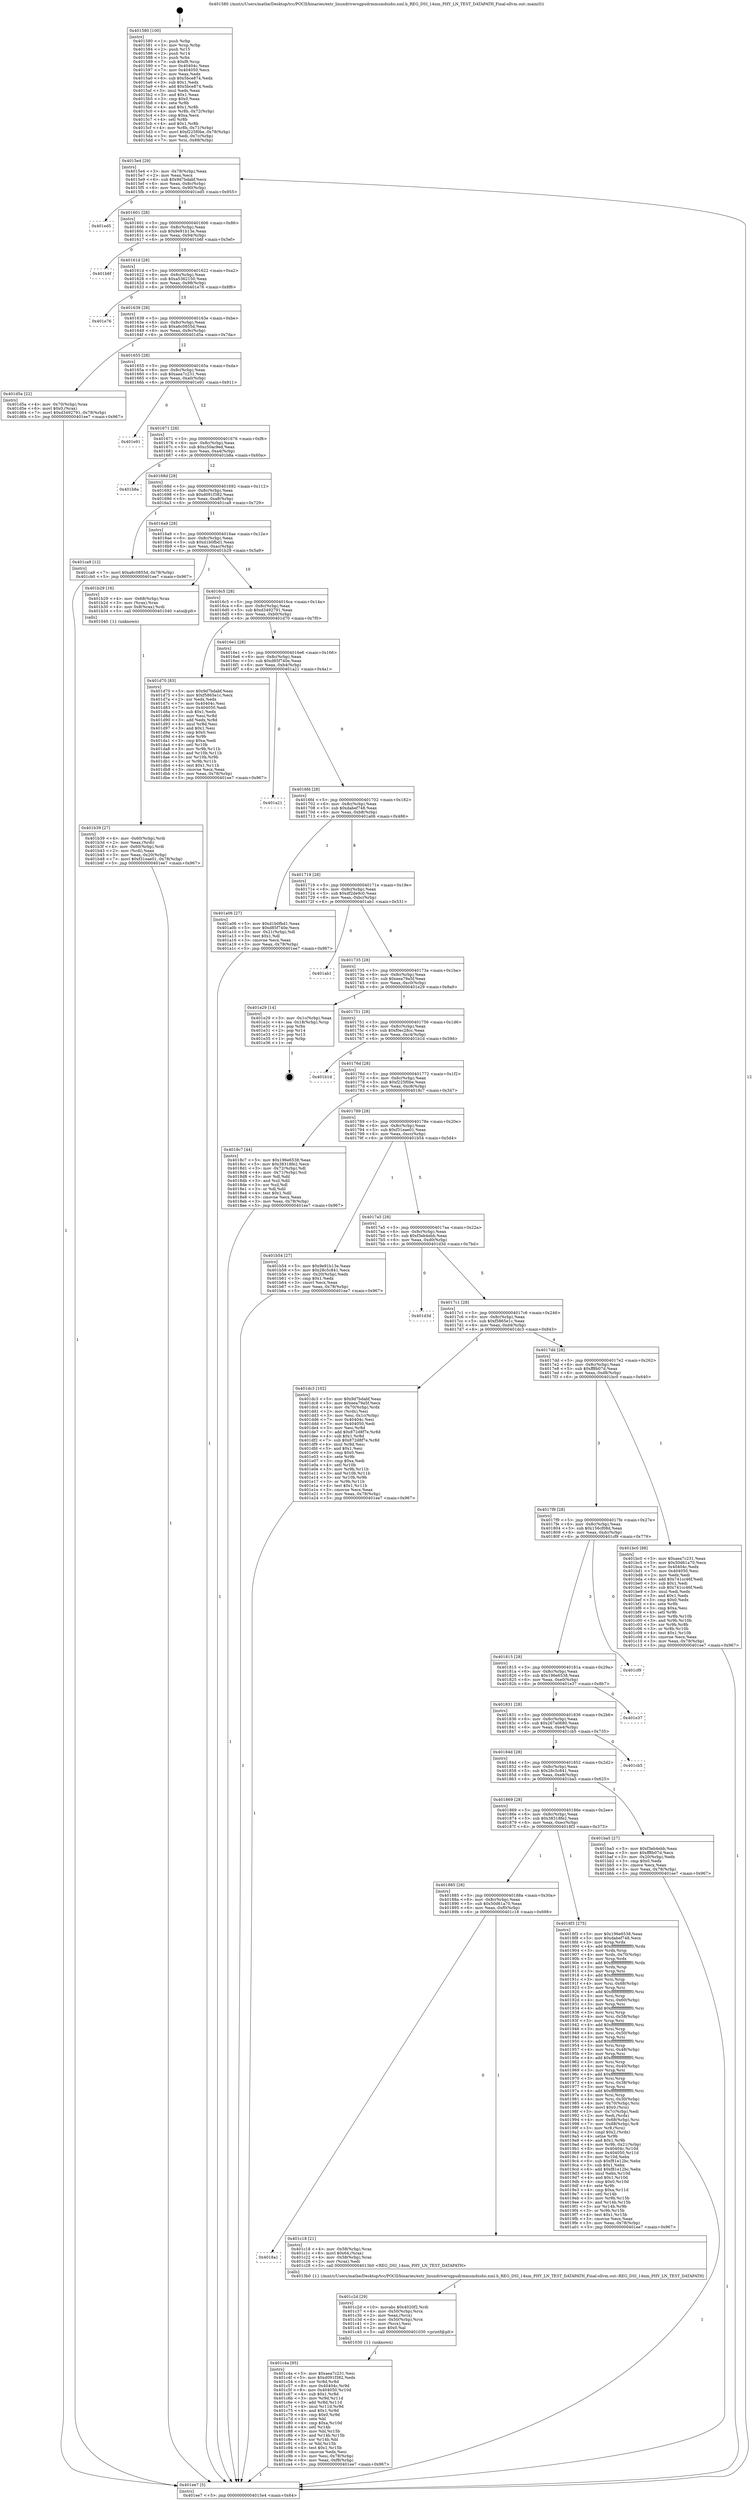 digraph "0x401580" {
  label = "0x401580 (/mnt/c/Users/mathe/Desktop/tcc/POCII/binaries/extr_linuxdriversgpudrmmsmdsidsi.xml.h_REG_DSI_14nm_PHY_LN_TEST_DATAPATH_Final-ollvm.out::main(0))"
  labelloc = "t"
  node[shape=record]

  Entry [label="",width=0.3,height=0.3,shape=circle,fillcolor=black,style=filled]
  "0x4015e4" [label="{
     0x4015e4 [29]\l
     | [instrs]\l
     &nbsp;&nbsp;0x4015e4 \<+3\>: mov -0x78(%rbp),%eax\l
     &nbsp;&nbsp;0x4015e7 \<+2\>: mov %eax,%ecx\l
     &nbsp;&nbsp;0x4015e9 \<+6\>: sub $0x9d7bdabf,%ecx\l
     &nbsp;&nbsp;0x4015ef \<+6\>: mov %eax,-0x8c(%rbp)\l
     &nbsp;&nbsp;0x4015f5 \<+6\>: mov %ecx,-0x90(%rbp)\l
     &nbsp;&nbsp;0x4015fb \<+6\>: je 0000000000401ed5 \<main+0x955\>\l
  }"]
  "0x401ed5" [label="{
     0x401ed5\l
  }", style=dashed]
  "0x401601" [label="{
     0x401601 [28]\l
     | [instrs]\l
     &nbsp;&nbsp;0x401601 \<+5\>: jmp 0000000000401606 \<main+0x86\>\l
     &nbsp;&nbsp;0x401606 \<+6\>: mov -0x8c(%rbp),%eax\l
     &nbsp;&nbsp;0x40160c \<+5\>: sub $0x9e91b13e,%eax\l
     &nbsp;&nbsp;0x401611 \<+6\>: mov %eax,-0x94(%rbp)\l
     &nbsp;&nbsp;0x401617 \<+6\>: je 0000000000401b6f \<main+0x5ef\>\l
  }"]
  Exit [label="",width=0.3,height=0.3,shape=circle,fillcolor=black,style=filled,peripheries=2]
  "0x401b6f" [label="{
     0x401b6f\l
  }", style=dashed]
  "0x40161d" [label="{
     0x40161d [28]\l
     | [instrs]\l
     &nbsp;&nbsp;0x40161d \<+5\>: jmp 0000000000401622 \<main+0xa2\>\l
     &nbsp;&nbsp;0x401622 \<+6\>: mov -0x8c(%rbp),%eax\l
     &nbsp;&nbsp;0x401628 \<+5\>: sub $0xa5362150,%eax\l
     &nbsp;&nbsp;0x40162d \<+6\>: mov %eax,-0x98(%rbp)\l
     &nbsp;&nbsp;0x401633 \<+6\>: je 0000000000401e76 \<main+0x8f6\>\l
  }"]
  "0x401c4a" [label="{
     0x401c4a [95]\l
     | [instrs]\l
     &nbsp;&nbsp;0x401c4a \<+5\>: mov $0xaea7c231,%esi\l
     &nbsp;&nbsp;0x401c4f \<+5\>: mov $0xd091f382,%edx\l
     &nbsp;&nbsp;0x401c54 \<+3\>: xor %r8d,%r8d\l
     &nbsp;&nbsp;0x401c57 \<+8\>: mov 0x40404c,%r9d\l
     &nbsp;&nbsp;0x401c5f \<+8\>: mov 0x404050,%r10d\l
     &nbsp;&nbsp;0x401c67 \<+4\>: sub $0x1,%r8d\l
     &nbsp;&nbsp;0x401c6b \<+3\>: mov %r9d,%r11d\l
     &nbsp;&nbsp;0x401c6e \<+3\>: add %r8d,%r11d\l
     &nbsp;&nbsp;0x401c71 \<+4\>: imul %r11d,%r9d\l
     &nbsp;&nbsp;0x401c75 \<+4\>: and $0x1,%r9d\l
     &nbsp;&nbsp;0x401c79 \<+4\>: cmp $0x0,%r9d\l
     &nbsp;&nbsp;0x401c7d \<+3\>: sete %bl\l
     &nbsp;&nbsp;0x401c80 \<+4\>: cmp $0xa,%r10d\l
     &nbsp;&nbsp;0x401c84 \<+4\>: setl %r14b\l
     &nbsp;&nbsp;0x401c88 \<+3\>: mov %bl,%r15b\l
     &nbsp;&nbsp;0x401c8b \<+3\>: and %r14b,%r15b\l
     &nbsp;&nbsp;0x401c8e \<+3\>: xor %r14b,%bl\l
     &nbsp;&nbsp;0x401c91 \<+3\>: or %bl,%r15b\l
     &nbsp;&nbsp;0x401c94 \<+4\>: test $0x1,%r15b\l
     &nbsp;&nbsp;0x401c98 \<+3\>: cmovne %edx,%esi\l
     &nbsp;&nbsp;0x401c9b \<+3\>: mov %esi,-0x78(%rbp)\l
     &nbsp;&nbsp;0x401c9e \<+6\>: mov %eax,-0xf8(%rbp)\l
     &nbsp;&nbsp;0x401ca4 \<+5\>: jmp 0000000000401ee7 \<main+0x967\>\l
  }"]
  "0x401e76" [label="{
     0x401e76\l
  }", style=dashed]
  "0x401639" [label="{
     0x401639 [28]\l
     | [instrs]\l
     &nbsp;&nbsp;0x401639 \<+5\>: jmp 000000000040163e \<main+0xbe\>\l
     &nbsp;&nbsp;0x40163e \<+6\>: mov -0x8c(%rbp),%eax\l
     &nbsp;&nbsp;0x401644 \<+5\>: sub $0xa6c0855d,%eax\l
     &nbsp;&nbsp;0x401649 \<+6\>: mov %eax,-0x9c(%rbp)\l
     &nbsp;&nbsp;0x40164f \<+6\>: je 0000000000401d5a \<main+0x7da\>\l
  }"]
  "0x401c2d" [label="{
     0x401c2d [29]\l
     | [instrs]\l
     &nbsp;&nbsp;0x401c2d \<+10\>: movabs $0x4020f2,%rdi\l
     &nbsp;&nbsp;0x401c37 \<+4\>: mov -0x50(%rbp),%rcx\l
     &nbsp;&nbsp;0x401c3b \<+2\>: mov %eax,(%rcx)\l
     &nbsp;&nbsp;0x401c3d \<+4\>: mov -0x50(%rbp),%rcx\l
     &nbsp;&nbsp;0x401c41 \<+2\>: mov (%rcx),%esi\l
     &nbsp;&nbsp;0x401c43 \<+2\>: mov $0x0,%al\l
     &nbsp;&nbsp;0x401c45 \<+5\>: call 0000000000401030 \<printf@plt\>\l
     | [calls]\l
     &nbsp;&nbsp;0x401030 \{1\} (unknown)\l
  }"]
  "0x401d5a" [label="{
     0x401d5a [22]\l
     | [instrs]\l
     &nbsp;&nbsp;0x401d5a \<+4\>: mov -0x70(%rbp),%rax\l
     &nbsp;&nbsp;0x401d5e \<+6\>: movl $0x0,(%rax)\l
     &nbsp;&nbsp;0x401d64 \<+7\>: movl $0xd3492791,-0x78(%rbp)\l
     &nbsp;&nbsp;0x401d6b \<+5\>: jmp 0000000000401ee7 \<main+0x967\>\l
  }"]
  "0x401655" [label="{
     0x401655 [28]\l
     | [instrs]\l
     &nbsp;&nbsp;0x401655 \<+5\>: jmp 000000000040165a \<main+0xda\>\l
     &nbsp;&nbsp;0x40165a \<+6\>: mov -0x8c(%rbp),%eax\l
     &nbsp;&nbsp;0x401660 \<+5\>: sub $0xaea7c231,%eax\l
     &nbsp;&nbsp;0x401665 \<+6\>: mov %eax,-0xa0(%rbp)\l
     &nbsp;&nbsp;0x40166b \<+6\>: je 0000000000401e91 \<main+0x911\>\l
  }"]
  "0x4018a1" [label="{
     0x4018a1\l
  }", style=dashed]
  "0x401e91" [label="{
     0x401e91\l
  }", style=dashed]
  "0x401671" [label="{
     0x401671 [28]\l
     | [instrs]\l
     &nbsp;&nbsp;0x401671 \<+5\>: jmp 0000000000401676 \<main+0xf6\>\l
     &nbsp;&nbsp;0x401676 \<+6\>: mov -0x8c(%rbp),%eax\l
     &nbsp;&nbsp;0x40167c \<+5\>: sub $0xc50ac9ed,%eax\l
     &nbsp;&nbsp;0x401681 \<+6\>: mov %eax,-0xa4(%rbp)\l
     &nbsp;&nbsp;0x401687 \<+6\>: je 0000000000401b8a \<main+0x60a\>\l
  }"]
  "0x401c18" [label="{
     0x401c18 [21]\l
     | [instrs]\l
     &nbsp;&nbsp;0x401c18 \<+4\>: mov -0x58(%rbp),%rax\l
     &nbsp;&nbsp;0x401c1c \<+6\>: movl $0x64,(%rax)\l
     &nbsp;&nbsp;0x401c22 \<+4\>: mov -0x58(%rbp),%rax\l
     &nbsp;&nbsp;0x401c26 \<+2\>: mov (%rax),%edi\l
     &nbsp;&nbsp;0x401c28 \<+5\>: call 00000000004013b0 \<REG_DSI_14nm_PHY_LN_TEST_DATAPATH\>\l
     | [calls]\l
     &nbsp;&nbsp;0x4013b0 \{1\} (/mnt/c/Users/mathe/Desktop/tcc/POCII/binaries/extr_linuxdriversgpudrmmsmdsidsi.xml.h_REG_DSI_14nm_PHY_LN_TEST_DATAPATH_Final-ollvm.out::REG_DSI_14nm_PHY_LN_TEST_DATAPATH)\l
  }"]
  "0x401b8a" [label="{
     0x401b8a\l
  }", style=dashed]
  "0x40168d" [label="{
     0x40168d [28]\l
     | [instrs]\l
     &nbsp;&nbsp;0x40168d \<+5\>: jmp 0000000000401692 \<main+0x112\>\l
     &nbsp;&nbsp;0x401692 \<+6\>: mov -0x8c(%rbp),%eax\l
     &nbsp;&nbsp;0x401698 \<+5\>: sub $0xd091f382,%eax\l
     &nbsp;&nbsp;0x40169d \<+6\>: mov %eax,-0xa8(%rbp)\l
     &nbsp;&nbsp;0x4016a3 \<+6\>: je 0000000000401ca9 \<main+0x729\>\l
  }"]
  "0x401b39" [label="{
     0x401b39 [27]\l
     | [instrs]\l
     &nbsp;&nbsp;0x401b39 \<+4\>: mov -0x60(%rbp),%rdi\l
     &nbsp;&nbsp;0x401b3d \<+2\>: mov %eax,(%rdi)\l
     &nbsp;&nbsp;0x401b3f \<+4\>: mov -0x60(%rbp),%rdi\l
     &nbsp;&nbsp;0x401b43 \<+2\>: mov (%rdi),%eax\l
     &nbsp;&nbsp;0x401b45 \<+3\>: mov %eax,-0x20(%rbp)\l
     &nbsp;&nbsp;0x401b48 \<+7\>: movl $0xf31eae01,-0x78(%rbp)\l
     &nbsp;&nbsp;0x401b4f \<+5\>: jmp 0000000000401ee7 \<main+0x967\>\l
  }"]
  "0x401ca9" [label="{
     0x401ca9 [12]\l
     | [instrs]\l
     &nbsp;&nbsp;0x401ca9 \<+7\>: movl $0xa6c0855d,-0x78(%rbp)\l
     &nbsp;&nbsp;0x401cb0 \<+5\>: jmp 0000000000401ee7 \<main+0x967\>\l
  }"]
  "0x4016a9" [label="{
     0x4016a9 [28]\l
     | [instrs]\l
     &nbsp;&nbsp;0x4016a9 \<+5\>: jmp 00000000004016ae \<main+0x12e\>\l
     &nbsp;&nbsp;0x4016ae \<+6\>: mov -0x8c(%rbp),%eax\l
     &nbsp;&nbsp;0x4016b4 \<+5\>: sub $0xd1b0fbd1,%eax\l
     &nbsp;&nbsp;0x4016b9 \<+6\>: mov %eax,-0xac(%rbp)\l
     &nbsp;&nbsp;0x4016bf \<+6\>: je 0000000000401b29 \<main+0x5a9\>\l
  }"]
  "0x401885" [label="{
     0x401885 [28]\l
     | [instrs]\l
     &nbsp;&nbsp;0x401885 \<+5\>: jmp 000000000040188a \<main+0x30a\>\l
     &nbsp;&nbsp;0x40188a \<+6\>: mov -0x8c(%rbp),%eax\l
     &nbsp;&nbsp;0x401890 \<+5\>: sub $0x50d61a70,%eax\l
     &nbsp;&nbsp;0x401895 \<+6\>: mov %eax,-0xf0(%rbp)\l
     &nbsp;&nbsp;0x40189b \<+6\>: je 0000000000401c18 \<main+0x698\>\l
  }"]
  "0x401b29" [label="{
     0x401b29 [16]\l
     | [instrs]\l
     &nbsp;&nbsp;0x401b29 \<+4\>: mov -0x68(%rbp),%rax\l
     &nbsp;&nbsp;0x401b2d \<+3\>: mov (%rax),%rax\l
     &nbsp;&nbsp;0x401b30 \<+4\>: mov 0x8(%rax),%rdi\l
     &nbsp;&nbsp;0x401b34 \<+5\>: call 0000000000401040 \<atoi@plt\>\l
     | [calls]\l
     &nbsp;&nbsp;0x401040 \{1\} (unknown)\l
  }"]
  "0x4016c5" [label="{
     0x4016c5 [28]\l
     | [instrs]\l
     &nbsp;&nbsp;0x4016c5 \<+5\>: jmp 00000000004016ca \<main+0x14a\>\l
     &nbsp;&nbsp;0x4016ca \<+6\>: mov -0x8c(%rbp),%eax\l
     &nbsp;&nbsp;0x4016d0 \<+5\>: sub $0xd3492791,%eax\l
     &nbsp;&nbsp;0x4016d5 \<+6\>: mov %eax,-0xb0(%rbp)\l
     &nbsp;&nbsp;0x4016db \<+6\>: je 0000000000401d70 \<main+0x7f0\>\l
  }"]
  "0x4018f3" [label="{
     0x4018f3 [275]\l
     | [instrs]\l
     &nbsp;&nbsp;0x4018f3 \<+5\>: mov $0x196e6538,%eax\l
     &nbsp;&nbsp;0x4018f8 \<+5\>: mov $0xdabef748,%ecx\l
     &nbsp;&nbsp;0x4018fd \<+3\>: mov %rsp,%rdx\l
     &nbsp;&nbsp;0x401900 \<+4\>: add $0xfffffffffffffff0,%rdx\l
     &nbsp;&nbsp;0x401904 \<+3\>: mov %rdx,%rsp\l
     &nbsp;&nbsp;0x401907 \<+4\>: mov %rdx,-0x70(%rbp)\l
     &nbsp;&nbsp;0x40190b \<+3\>: mov %rsp,%rdx\l
     &nbsp;&nbsp;0x40190e \<+4\>: add $0xfffffffffffffff0,%rdx\l
     &nbsp;&nbsp;0x401912 \<+3\>: mov %rdx,%rsp\l
     &nbsp;&nbsp;0x401915 \<+3\>: mov %rsp,%rsi\l
     &nbsp;&nbsp;0x401918 \<+4\>: add $0xfffffffffffffff0,%rsi\l
     &nbsp;&nbsp;0x40191c \<+3\>: mov %rsi,%rsp\l
     &nbsp;&nbsp;0x40191f \<+4\>: mov %rsi,-0x68(%rbp)\l
     &nbsp;&nbsp;0x401923 \<+3\>: mov %rsp,%rsi\l
     &nbsp;&nbsp;0x401926 \<+4\>: add $0xfffffffffffffff0,%rsi\l
     &nbsp;&nbsp;0x40192a \<+3\>: mov %rsi,%rsp\l
     &nbsp;&nbsp;0x40192d \<+4\>: mov %rsi,-0x60(%rbp)\l
     &nbsp;&nbsp;0x401931 \<+3\>: mov %rsp,%rsi\l
     &nbsp;&nbsp;0x401934 \<+4\>: add $0xfffffffffffffff0,%rsi\l
     &nbsp;&nbsp;0x401938 \<+3\>: mov %rsi,%rsp\l
     &nbsp;&nbsp;0x40193b \<+4\>: mov %rsi,-0x58(%rbp)\l
     &nbsp;&nbsp;0x40193f \<+3\>: mov %rsp,%rsi\l
     &nbsp;&nbsp;0x401942 \<+4\>: add $0xfffffffffffffff0,%rsi\l
     &nbsp;&nbsp;0x401946 \<+3\>: mov %rsi,%rsp\l
     &nbsp;&nbsp;0x401949 \<+4\>: mov %rsi,-0x50(%rbp)\l
     &nbsp;&nbsp;0x40194d \<+3\>: mov %rsp,%rsi\l
     &nbsp;&nbsp;0x401950 \<+4\>: add $0xfffffffffffffff0,%rsi\l
     &nbsp;&nbsp;0x401954 \<+3\>: mov %rsi,%rsp\l
     &nbsp;&nbsp;0x401957 \<+4\>: mov %rsi,-0x48(%rbp)\l
     &nbsp;&nbsp;0x40195b \<+3\>: mov %rsp,%rsi\l
     &nbsp;&nbsp;0x40195e \<+4\>: add $0xfffffffffffffff0,%rsi\l
     &nbsp;&nbsp;0x401962 \<+3\>: mov %rsi,%rsp\l
     &nbsp;&nbsp;0x401965 \<+4\>: mov %rsi,-0x40(%rbp)\l
     &nbsp;&nbsp;0x401969 \<+3\>: mov %rsp,%rsi\l
     &nbsp;&nbsp;0x40196c \<+4\>: add $0xfffffffffffffff0,%rsi\l
     &nbsp;&nbsp;0x401970 \<+3\>: mov %rsi,%rsp\l
     &nbsp;&nbsp;0x401973 \<+4\>: mov %rsi,-0x38(%rbp)\l
     &nbsp;&nbsp;0x401977 \<+3\>: mov %rsp,%rsi\l
     &nbsp;&nbsp;0x40197a \<+4\>: add $0xfffffffffffffff0,%rsi\l
     &nbsp;&nbsp;0x40197e \<+3\>: mov %rsi,%rsp\l
     &nbsp;&nbsp;0x401981 \<+4\>: mov %rsi,-0x30(%rbp)\l
     &nbsp;&nbsp;0x401985 \<+4\>: mov -0x70(%rbp),%rsi\l
     &nbsp;&nbsp;0x401989 \<+6\>: movl $0x0,(%rsi)\l
     &nbsp;&nbsp;0x40198f \<+3\>: mov -0x7c(%rbp),%edi\l
     &nbsp;&nbsp;0x401992 \<+2\>: mov %edi,(%rdx)\l
     &nbsp;&nbsp;0x401994 \<+4\>: mov -0x68(%rbp),%rsi\l
     &nbsp;&nbsp;0x401998 \<+7\>: mov -0x88(%rbp),%r8\l
     &nbsp;&nbsp;0x40199f \<+3\>: mov %r8,(%rsi)\l
     &nbsp;&nbsp;0x4019a2 \<+3\>: cmpl $0x2,(%rdx)\l
     &nbsp;&nbsp;0x4019a5 \<+4\>: setne %r9b\l
     &nbsp;&nbsp;0x4019a9 \<+4\>: and $0x1,%r9b\l
     &nbsp;&nbsp;0x4019ad \<+4\>: mov %r9b,-0x21(%rbp)\l
     &nbsp;&nbsp;0x4019b1 \<+8\>: mov 0x40404c,%r10d\l
     &nbsp;&nbsp;0x4019b9 \<+8\>: mov 0x404050,%r11d\l
     &nbsp;&nbsp;0x4019c1 \<+3\>: mov %r10d,%ebx\l
     &nbsp;&nbsp;0x4019c4 \<+6\>: sub $0xf81e12bc,%ebx\l
     &nbsp;&nbsp;0x4019ca \<+3\>: sub $0x1,%ebx\l
     &nbsp;&nbsp;0x4019cd \<+6\>: add $0xf81e12bc,%ebx\l
     &nbsp;&nbsp;0x4019d3 \<+4\>: imul %ebx,%r10d\l
     &nbsp;&nbsp;0x4019d7 \<+4\>: and $0x1,%r10d\l
     &nbsp;&nbsp;0x4019db \<+4\>: cmp $0x0,%r10d\l
     &nbsp;&nbsp;0x4019df \<+4\>: sete %r9b\l
     &nbsp;&nbsp;0x4019e3 \<+4\>: cmp $0xa,%r11d\l
     &nbsp;&nbsp;0x4019e7 \<+4\>: setl %r14b\l
     &nbsp;&nbsp;0x4019eb \<+3\>: mov %r9b,%r15b\l
     &nbsp;&nbsp;0x4019ee \<+3\>: and %r14b,%r15b\l
     &nbsp;&nbsp;0x4019f1 \<+3\>: xor %r14b,%r9b\l
     &nbsp;&nbsp;0x4019f4 \<+3\>: or %r9b,%r15b\l
     &nbsp;&nbsp;0x4019f7 \<+4\>: test $0x1,%r15b\l
     &nbsp;&nbsp;0x4019fb \<+3\>: cmovne %ecx,%eax\l
     &nbsp;&nbsp;0x4019fe \<+3\>: mov %eax,-0x78(%rbp)\l
     &nbsp;&nbsp;0x401a01 \<+5\>: jmp 0000000000401ee7 \<main+0x967\>\l
  }"]
  "0x401d70" [label="{
     0x401d70 [83]\l
     | [instrs]\l
     &nbsp;&nbsp;0x401d70 \<+5\>: mov $0x9d7bdabf,%eax\l
     &nbsp;&nbsp;0x401d75 \<+5\>: mov $0xf5865e1c,%ecx\l
     &nbsp;&nbsp;0x401d7a \<+2\>: xor %edx,%edx\l
     &nbsp;&nbsp;0x401d7c \<+7\>: mov 0x40404c,%esi\l
     &nbsp;&nbsp;0x401d83 \<+7\>: mov 0x404050,%edi\l
     &nbsp;&nbsp;0x401d8a \<+3\>: sub $0x1,%edx\l
     &nbsp;&nbsp;0x401d8d \<+3\>: mov %esi,%r8d\l
     &nbsp;&nbsp;0x401d90 \<+3\>: add %edx,%r8d\l
     &nbsp;&nbsp;0x401d93 \<+4\>: imul %r8d,%esi\l
     &nbsp;&nbsp;0x401d97 \<+3\>: and $0x1,%esi\l
     &nbsp;&nbsp;0x401d9a \<+3\>: cmp $0x0,%esi\l
     &nbsp;&nbsp;0x401d9d \<+4\>: sete %r9b\l
     &nbsp;&nbsp;0x401da1 \<+3\>: cmp $0xa,%edi\l
     &nbsp;&nbsp;0x401da4 \<+4\>: setl %r10b\l
     &nbsp;&nbsp;0x401da8 \<+3\>: mov %r9b,%r11b\l
     &nbsp;&nbsp;0x401dab \<+3\>: and %r10b,%r11b\l
     &nbsp;&nbsp;0x401dae \<+3\>: xor %r10b,%r9b\l
     &nbsp;&nbsp;0x401db1 \<+3\>: or %r9b,%r11b\l
     &nbsp;&nbsp;0x401db4 \<+4\>: test $0x1,%r11b\l
     &nbsp;&nbsp;0x401db8 \<+3\>: cmovne %ecx,%eax\l
     &nbsp;&nbsp;0x401dbb \<+3\>: mov %eax,-0x78(%rbp)\l
     &nbsp;&nbsp;0x401dbe \<+5\>: jmp 0000000000401ee7 \<main+0x967\>\l
  }"]
  "0x4016e1" [label="{
     0x4016e1 [28]\l
     | [instrs]\l
     &nbsp;&nbsp;0x4016e1 \<+5\>: jmp 00000000004016e6 \<main+0x166\>\l
     &nbsp;&nbsp;0x4016e6 \<+6\>: mov -0x8c(%rbp),%eax\l
     &nbsp;&nbsp;0x4016ec \<+5\>: sub $0xd85f740e,%eax\l
     &nbsp;&nbsp;0x4016f1 \<+6\>: mov %eax,-0xb4(%rbp)\l
     &nbsp;&nbsp;0x4016f7 \<+6\>: je 0000000000401a21 \<main+0x4a1\>\l
  }"]
  "0x401869" [label="{
     0x401869 [28]\l
     | [instrs]\l
     &nbsp;&nbsp;0x401869 \<+5\>: jmp 000000000040186e \<main+0x2ee\>\l
     &nbsp;&nbsp;0x40186e \<+6\>: mov -0x8c(%rbp),%eax\l
     &nbsp;&nbsp;0x401874 \<+5\>: sub $0x38318fe2,%eax\l
     &nbsp;&nbsp;0x401879 \<+6\>: mov %eax,-0xec(%rbp)\l
     &nbsp;&nbsp;0x40187f \<+6\>: je 00000000004018f3 \<main+0x373\>\l
  }"]
  "0x401a21" [label="{
     0x401a21\l
  }", style=dashed]
  "0x4016fd" [label="{
     0x4016fd [28]\l
     | [instrs]\l
     &nbsp;&nbsp;0x4016fd \<+5\>: jmp 0000000000401702 \<main+0x182\>\l
     &nbsp;&nbsp;0x401702 \<+6\>: mov -0x8c(%rbp),%eax\l
     &nbsp;&nbsp;0x401708 \<+5\>: sub $0xdabef748,%eax\l
     &nbsp;&nbsp;0x40170d \<+6\>: mov %eax,-0xb8(%rbp)\l
     &nbsp;&nbsp;0x401713 \<+6\>: je 0000000000401a06 \<main+0x486\>\l
  }"]
  "0x401ba5" [label="{
     0x401ba5 [27]\l
     | [instrs]\l
     &nbsp;&nbsp;0x401ba5 \<+5\>: mov $0xf3eb4ebb,%eax\l
     &nbsp;&nbsp;0x401baa \<+5\>: mov $0xff8b07d,%ecx\l
     &nbsp;&nbsp;0x401baf \<+3\>: mov -0x20(%rbp),%edx\l
     &nbsp;&nbsp;0x401bb2 \<+3\>: cmp $0x0,%edx\l
     &nbsp;&nbsp;0x401bb5 \<+3\>: cmove %ecx,%eax\l
     &nbsp;&nbsp;0x401bb8 \<+3\>: mov %eax,-0x78(%rbp)\l
     &nbsp;&nbsp;0x401bbb \<+5\>: jmp 0000000000401ee7 \<main+0x967\>\l
  }"]
  "0x401a06" [label="{
     0x401a06 [27]\l
     | [instrs]\l
     &nbsp;&nbsp;0x401a06 \<+5\>: mov $0xd1b0fbd1,%eax\l
     &nbsp;&nbsp;0x401a0b \<+5\>: mov $0xd85f740e,%ecx\l
     &nbsp;&nbsp;0x401a10 \<+3\>: mov -0x21(%rbp),%dl\l
     &nbsp;&nbsp;0x401a13 \<+3\>: test $0x1,%dl\l
     &nbsp;&nbsp;0x401a16 \<+3\>: cmovne %ecx,%eax\l
     &nbsp;&nbsp;0x401a19 \<+3\>: mov %eax,-0x78(%rbp)\l
     &nbsp;&nbsp;0x401a1c \<+5\>: jmp 0000000000401ee7 \<main+0x967\>\l
  }"]
  "0x401719" [label="{
     0x401719 [28]\l
     | [instrs]\l
     &nbsp;&nbsp;0x401719 \<+5\>: jmp 000000000040171e \<main+0x19e\>\l
     &nbsp;&nbsp;0x40171e \<+6\>: mov -0x8c(%rbp),%eax\l
     &nbsp;&nbsp;0x401724 \<+5\>: sub $0xdf2de9c0,%eax\l
     &nbsp;&nbsp;0x401729 \<+6\>: mov %eax,-0xbc(%rbp)\l
     &nbsp;&nbsp;0x40172f \<+6\>: je 0000000000401ab1 \<main+0x531\>\l
  }"]
  "0x40184d" [label="{
     0x40184d [28]\l
     | [instrs]\l
     &nbsp;&nbsp;0x40184d \<+5\>: jmp 0000000000401852 \<main+0x2d2\>\l
     &nbsp;&nbsp;0x401852 \<+6\>: mov -0x8c(%rbp),%eax\l
     &nbsp;&nbsp;0x401858 \<+5\>: sub $0x28c5c841,%eax\l
     &nbsp;&nbsp;0x40185d \<+6\>: mov %eax,-0xe8(%rbp)\l
     &nbsp;&nbsp;0x401863 \<+6\>: je 0000000000401ba5 \<main+0x625\>\l
  }"]
  "0x401ab1" [label="{
     0x401ab1\l
  }", style=dashed]
  "0x401735" [label="{
     0x401735 [28]\l
     | [instrs]\l
     &nbsp;&nbsp;0x401735 \<+5\>: jmp 000000000040173a \<main+0x1ba\>\l
     &nbsp;&nbsp;0x40173a \<+6\>: mov -0x8c(%rbp),%eax\l
     &nbsp;&nbsp;0x401740 \<+5\>: sub $0xeea79a5f,%eax\l
     &nbsp;&nbsp;0x401745 \<+6\>: mov %eax,-0xc0(%rbp)\l
     &nbsp;&nbsp;0x40174b \<+6\>: je 0000000000401e29 \<main+0x8a9\>\l
  }"]
  "0x401cb5" [label="{
     0x401cb5\l
  }", style=dashed]
  "0x401e29" [label="{
     0x401e29 [14]\l
     | [instrs]\l
     &nbsp;&nbsp;0x401e29 \<+3\>: mov -0x1c(%rbp),%eax\l
     &nbsp;&nbsp;0x401e2c \<+4\>: lea -0x18(%rbp),%rsp\l
     &nbsp;&nbsp;0x401e30 \<+1\>: pop %rbx\l
     &nbsp;&nbsp;0x401e31 \<+2\>: pop %r14\l
     &nbsp;&nbsp;0x401e33 \<+2\>: pop %r15\l
     &nbsp;&nbsp;0x401e35 \<+1\>: pop %rbp\l
     &nbsp;&nbsp;0x401e36 \<+1\>: ret\l
  }"]
  "0x401751" [label="{
     0x401751 [28]\l
     | [instrs]\l
     &nbsp;&nbsp;0x401751 \<+5\>: jmp 0000000000401756 \<main+0x1d6\>\l
     &nbsp;&nbsp;0x401756 \<+6\>: mov -0x8c(%rbp),%eax\l
     &nbsp;&nbsp;0x40175c \<+5\>: sub $0xf0ec28cc,%eax\l
     &nbsp;&nbsp;0x401761 \<+6\>: mov %eax,-0xc4(%rbp)\l
     &nbsp;&nbsp;0x401767 \<+6\>: je 0000000000401b1d \<main+0x59d\>\l
  }"]
  "0x401831" [label="{
     0x401831 [28]\l
     | [instrs]\l
     &nbsp;&nbsp;0x401831 \<+5\>: jmp 0000000000401836 \<main+0x2b6\>\l
     &nbsp;&nbsp;0x401836 \<+6\>: mov -0x8c(%rbp),%eax\l
     &nbsp;&nbsp;0x40183c \<+5\>: sub $0x267a0680,%eax\l
     &nbsp;&nbsp;0x401841 \<+6\>: mov %eax,-0xe4(%rbp)\l
     &nbsp;&nbsp;0x401847 \<+6\>: je 0000000000401cb5 \<main+0x735\>\l
  }"]
  "0x401b1d" [label="{
     0x401b1d\l
  }", style=dashed]
  "0x40176d" [label="{
     0x40176d [28]\l
     | [instrs]\l
     &nbsp;&nbsp;0x40176d \<+5\>: jmp 0000000000401772 \<main+0x1f2\>\l
     &nbsp;&nbsp;0x401772 \<+6\>: mov -0x8c(%rbp),%eax\l
     &nbsp;&nbsp;0x401778 \<+5\>: sub $0xf225f0be,%eax\l
     &nbsp;&nbsp;0x40177d \<+6\>: mov %eax,-0xc8(%rbp)\l
     &nbsp;&nbsp;0x401783 \<+6\>: je 00000000004018c7 \<main+0x347\>\l
  }"]
  "0x401e37" [label="{
     0x401e37\l
  }", style=dashed]
  "0x4018c7" [label="{
     0x4018c7 [44]\l
     | [instrs]\l
     &nbsp;&nbsp;0x4018c7 \<+5\>: mov $0x196e6538,%eax\l
     &nbsp;&nbsp;0x4018cc \<+5\>: mov $0x38318fe2,%ecx\l
     &nbsp;&nbsp;0x4018d1 \<+3\>: mov -0x72(%rbp),%dl\l
     &nbsp;&nbsp;0x4018d4 \<+4\>: mov -0x71(%rbp),%sil\l
     &nbsp;&nbsp;0x4018d8 \<+3\>: mov %dl,%dil\l
     &nbsp;&nbsp;0x4018db \<+3\>: and %sil,%dil\l
     &nbsp;&nbsp;0x4018de \<+3\>: xor %sil,%dl\l
     &nbsp;&nbsp;0x4018e1 \<+3\>: or %dl,%dil\l
     &nbsp;&nbsp;0x4018e4 \<+4\>: test $0x1,%dil\l
     &nbsp;&nbsp;0x4018e8 \<+3\>: cmovne %ecx,%eax\l
     &nbsp;&nbsp;0x4018eb \<+3\>: mov %eax,-0x78(%rbp)\l
     &nbsp;&nbsp;0x4018ee \<+5\>: jmp 0000000000401ee7 \<main+0x967\>\l
  }"]
  "0x401789" [label="{
     0x401789 [28]\l
     | [instrs]\l
     &nbsp;&nbsp;0x401789 \<+5\>: jmp 000000000040178e \<main+0x20e\>\l
     &nbsp;&nbsp;0x40178e \<+6\>: mov -0x8c(%rbp),%eax\l
     &nbsp;&nbsp;0x401794 \<+5\>: sub $0xf31eae01,%eax\l
     &nbsp;&nbsp;0x401799 \<+6\>: mov %eax,-0xcc(%rbp)\l
     &nbsp;&nbsp;0x40179f \<+6\>: je 0000000000401b54 \<main+0x5d4\>\l
  }"]
  "0x401ee7" [label="{
     0x401ee7 [5]\l
     | [instrs]\l
     &nbsp;&nbsp;0x401ee7 \<+5\>: jmp 00000000004015e4 \<main+0x64\>\l
  }"]
  "0x401580" [label="{
     0x401580 [100]\l
     | [instrs]\l
     &nbsp;&nbsp;0x401580 \<+1\>: push %rbp\l
     &nbsp;&nbsp;0x401581 \<+3\>: mov %rsp,%rbp\l
     &nbsp;&nbsp;0x401584 \<+2\>: push %r15\l
     &nbsp;&nbsp;0x401586 \<+2\>: push %r14\l
     &nbsp;&nbsp;0x401588 \<+1\>: push %rbx\l
     &nbsp;&nbsp;0x401589 \<+7\>: sub $0xf8,%rsp\l
     &nbsp;&nbsp;0x401590 \<+7\>: mov 0x40404c,%eax\l
     &nbsp;&nbsp;0x401597 \<+7\>: mov 0x404050,%ecx\l
     &nbsp;&nbsp;0x40159e \<+2\>: mov %eax,%edx\l
     &nbsp;&nbsp;0x4015a0 \<+6\>: sub $0x5bce874,%edx\l
     &nbsp;&nbsp;0x4015a6 \<+3\>: sub $0x1,%edx\l
     &nbsp;&nbsp;0x4015a9 \<+6\>: add $0x5bce874,%edx\l
     &nbsp;&nbsp;0x4015af \<+3\>: imul %edx,%eax\l
     &nbsp;&nbsp;0x4015b2 \<+3\>: and $0x1,%eax\l
     &nbsp;&nbsp;0x4015b5 \<+3\>: cmp $0x0,%eax\l
     &nbsp;&nbsp;0x4015b8 \<+4\>: sete %r8b\l
     &nbsp;&nbsp;0x4015bc \<+4\>: and $0x1,%r8b\l
     &nbsp;&nbsp;0x4015c0 \<+4\>: mov %r8b,-0x72(%rbp)\l
     &nbsp;&nbsp;0x4015c4 \<+3\>: cmp $0xa,%ecx\l
     &nbsp;&nbsp;0x4015c7 \<+4\>: setl %r8b\l
     &nbsp;&nbsp;0x4015cb \<+4\>: and $0x1,%r8b\l
     &nbsp;&nbsp;0x4015cf \<+4\>: mov %r8b,-0x71(%rbp)\l
     &nbsp;&nbsp;0x4015d3 \<+7\>: movl $0xf225f0be,-0x78(%rbp)\l
     &nbsp;&nbsp;0x4015da \<+3\>: mov %edi,-0x7c(%rbp)\l
     &nbsp;&nbsp;0x4015dd \<+7\>: mov %rsi,-0x88(%rbp)\l
  }"]
  "0x401815" [label="{
     0x401815 [28]\l
     | [instrs]\l
     &nbsp;&nbsp;0x401815 \<+5\>: jmp 000000000040181a \<main+0x29a\>\l
     &nbsp;&nbsp;0x40181a \<+6\>: mov -0x8c(%rbp),%eax\l
     &nbsp;&nbsp;0x401820 \<+5\>: sub $0x196e6538,%eax\l
     &nbsp;&nbsp;0x401825 \<+6\>: mov %eax,-0xe0(%rbp)\l
     &nbsp;&nbsp;0x40182b \<+6\>: je 0000000000401e37 \<main+0x8b7\>\l
  }"]
  "0x401b54" [label="{
     0x401b54 [27]\l
     | [instrs]\l
     &nbsp;&nbsp;0x401b54 \<+5\>: mov $0x9e91b13e,%eax\l
     &nbsp;&nbsp;0x401b59 \<+5\>: mov $0x28c5c841,%ecx\l
     &nbsp;&nbsp;0x401b5e \<+3\>: mov -0x20(%rbp),%edx\l
     &nbsp;&nbsp;0x401b61 \<+3\>: cmp $0x1,%edx\l
     &nbsp;&nbsp;0x401b64 \<+3\>: cmovl %ecx,%eax\l
     &nbsp;&nbsp;0x401b67 \<+3\>: mov %eax,-0x78(%rbp)\l
     &nbsp;&nbsp;0x401b6a \<+5\>: jmp 0000000000401ee7 \<main+0x967\>\l
  }"]
  "0x4017a5" [label="{
     0x4017a5 [28]\l
     | [instrs]\l
     &nbsp;&nbsp;0x4017a5 \<+5\>: jmp 00000000004017aa \<main+0x22a\>\l
     &nbsp;&nbsp;0x4017aa \<+6\>: mov -0x8c(%rbp),%eax\l
     &nbsp;&nbsp;0x4017b0 \<+5\>: sub $0xf3eb4ebb,%eax\l
     &nbsp;&nbsp;0x4017b5 \<+6\>: mov %eax,-0xd0(%rbp)\l
     &nbsp;&nbsp;0x4017bb \<+6\>: je 0000000000401d3d \<main+0x7bd\>\l
  }"]
  "0x401cf9" [label="{
     0x401cf9\l
  }", style=dashed]
  "0x401d3d" [label="{
     0x401d3d\l
  }", style=dashed]
  "0x4017c1" [label="{
     0x4017c1 [28]\l
     | [instrs]\l
     &nbsp;&nbsp;0x4017c1 \<+5\>: jmp 00000000004017c6 \<main+0x246\>\l
     &nbsp;&nbsp;0x4017c6 \<+6\>: mov -0x8c(%rbp),%eax\l
     &nbsp;&nbsp;0x4017cc \<+5\>: sub $0xf5865e1c,%eax\l
     &nbsp;&nbsp;0x4017d1 \<+6\>: mov %eax,-0xd4(%rbp)\l
     &nbsp;&nbsp;0x4017d7 \<+6\>: je 0000000000401dc3 \<main+0x843\>\l
  }"]
  "0x4017f9" [label="{
     0x4017f9 [28]\l
     | [instrs]\l
     &nbsp;&nbsp;0x4017f9 \<+5\>: jmp 00000000004017fe \<main+0x27e\>\l
     &nbsp;&nbsp;0x4017fe \<+6\>: mov -0x8c(%rbp),%eax\l
     &nbsp;&nbsp;0x401804 \<+5\>: sub $0x156cf08d,%eax\l
     &nbsp;&nbsp;0x401809 \<+6\>: mov %eax,-0xdc(%rbp)\l
     &nbsp;&nbsp;0x40180f \<+6\>: je 0000000000401cf9 \<main+0x779\>\l
  }"]
  "0x401dc3" [label="{
     0x401dc3 [102]\l
     | [instrs]\l
     &nbsp;&nbsp;0x401dc3 \<+5\>: mov $0x9d7bdabf,%eax\l
     &nbsp;&nbsp;0x401dc8 \<+5\>: mov $0xeea79a5f,%ecx\l
     &nbsp;&nbsp;0x401dcd \<+4\>: mov -0x70(%rbp),%rdx\l
     &nbsp;&nbsp;0x401dd1 \<+2\>: mov (%rdx),%esi\l
     &nbsp;&nbsp;0x401dd3 \<+3\>: mov %esi,-0x1c(%rbp)\l
     &nbsp;&nbsp;0x401dd6 \<+7\>: mov 0x40404c,%esi\l
     &nbsp;&nbsp;0x401ddd \<+7\>: mov 0x404050,%edi\l
     &nbsp;&nbsp;0x401de4 \<+3\>: mov %esi,%r8d\l
     &nbsp;&nbsp;0x401de7 \<+7\>: add $0x872d8f7e,%r8d\l
     &nbsp;&nbsp;0x401dee \<+4\>: sub $0x1,%r8d\l
     &nbsp;&nbsp;0x401df2 \<+7\>: sub $0x872d8f7e,%r8d\l
     &nbsp;&nbsp;0x401df9 \<+4\>: imul %r8d,%esi\l
     &nbsp;&nbsp;0x401dfd \<+3\>: and $0x1,%esi\l
     &nbsp;&nbsp;0x401e00 \<+3\>: cmp $0x0,%esi\l
     &nbsp;&nbsp;0x401e03 \<+4\>: sete %r9b\l
     &nbsp;&nbsp;0x401e07 \<+3\>: cmp $0xa,%edi\l
     &nbsp;&nbsp;0x401e0a \<+4\>: setl %r10b\l
     &nbsp;&nbsp;0x401e0e \<+3\>: mov %r9b,%r11b\l
     &nbsp;&nbsp;0x401e11 \<+3\>: and %r10b,%r11b\l
     &nbsp;&nbsp;0x401e14 \<+3\>: xor %r10b,%r9b\l
     &nbsp;&nbsp;0x401e17 \<+3\>: or %r9b,%r11b\l
     &nbsp;&nbsp;0x401e1a \<+4\>: test $0x1,%r11b\l
     &nbsp;&nbsp;0x401e1e \<+3\>: cmovne %ecx,%eax\l
     &nbsp;&nbsp;0x401e21 \<+3\>: mov %eax,-0x78(%rbp)\l
     &nbsp;&nbsp;0x401e24 \<+5\>: jmp 0000000000401ee7 \<main+0x967\>\l
  }"]
  "0x4017dd" [label="{
     0x4017dd [28]\l
     | [instrs]\l
     &nbsp;&nbsp;0x4017dd \<+5\>: jmp 00000000004017e2 \<main+0x262\>\l
     &nbsp;&nbsp;0x4017e2 \<+6\>: mov -0x8c(%rbp),%eax\l
     &nbsp;&nbsp;0x4017e8 \<+5\>: sub $0xff8b07d,%eax\l
     &nbsp;&nbsp;0x4017ed \<+6\>: mov %eax,-0xd8(%rbp)\l
     &nbsp;&nbsp;0x4017f3 \<+6\>: je 0000000000401bc0 \<main+0x640\>\l
  }"]
  "0x401bc0" [label="{
     0x401bc0 [88]\l
     | [instrs]\l
     &nbsp;&nbsp;0x401bc0 \<+5\>: mov $0xaea7c231,%eax\l
     &nbsp;&nbsp;0x401bc5 \<+5\>: mov $0x50d61a70,%ecx\l
     &nbsp;&nbsp;0x401bca \<+7\>: mov 0x40404c,%edx\l
     &nbsp;&nbsp;0x401bd1 \<+7\>: mov 0x404050,%esi\l
     &nbsp;&nbsp;0x401bd8 \<+2\>: mov %edx,%edi\l
     &nbsp;&nbsp;0x401bda \<+6\>: add $0x741cc46f,%edi\l
     &nbsp;&nbsp;0x401be0 \<+3\>: sub $0x1,%edi\l
     &nbsp;&nbsp;0x401be3 \<+6\>: sub $0x741cc46f,%edi\l
     &nbsp;&nbsp;0x401be9 \<+3\>: imul %edi,%edx\l
     &nbsp;&nbsp;0x401bec \<+3\>: and $0x1,%edx\l
     &nbsp;&nbsp;0x401bef \<+3\>: cmp $0x0,%edx\l
     &nbsp;&nbsp;0x401bf2 \<+4\>: sete %r8b\l
     &nbsp;&nbsp;0x401bf6 \<+3\>: cmp $0xa,%esi\l
     &nbsp;&nbsp;0x401bf9 \<+4\>: setl %r9b\l
     &nbsp;&nbsp;0x401bfd \<+3\>: mov %r8b,%r10b\l
     &nbsp;&nbsp;0x401c00 \<+3\>: and %r9b,%r10b\l
     &nbsp;&nbsp;0x401c03 \<+3\>: xor %r9b,%r8b\l
     &nbsp;&nbsp;0x401c06 \<+3\>: or %r8b,%r10b\l
     &nbsp;&nbsp;0x401c09 \<+4\>: test $0x1,%r10b\l
     &nbsp;&nbsp;0x401c0d \<+3\>: cmovne %ecx,%eax\l
     &nbsp;&nbsp;0x401c10 \<+3\>: mov %eax,-0x78(%rbp)\l
     &nbsp;&nbsp;0x401c13 \<+5\>: jmp 0000000000401ee7 \<main+0x967\>\l
  }"]
  Entry -> "0x401580" [label=" 1"]
  "0x4015e4" -> "0x401ed5" [label=" 0"]
  "0x4015e4" -> "0x401601" [label=" 13"]
  "0x401e29" -> Exit [label=" 1"]
  "0x401601" -> "0x401b6f" [label=" 0"]
  "0x401601" -> "0x40161d" [label=" 13"]
  "0x401dc3" -> "0x401ee7" [label=" 1"]
  "0x40161d" -> "0x401e76" [label=" 0"]
  "0x40161d" -> "0x401639" [label=" 13"]
  "0x401d70" -> "0x401ee7" [label=" 1"]
  "0x401639" -> "0x401d5a" [label=" 1"]
  "0x401639" -> "0x401655" [label=" 12"]
  "0x401d5a" -> "0x401ee7" [label=" 1"]
  "0x401655" -> "0x401e91" [label=" 0"]
  "0x401655" -> "0x401671" [label=" 12"]
  "0x401ca9" -> "0x401ee7" [label=" 1"]
  "0x401671" -> "0x401b8a" [label=" 0"]
  "0x401671" -> "0x40168d" [label=" 12"]
  "0x401c4a" -> "0x401ee7" [label=" 1"]
  "0x40168d" -> "0x401ca9" [label=" 1"]
  "0x40168d" -> "0x4016a9" [label=" 11"]
  "0x401c18" -> "0x401c2d" [label=" 1"]
  "0x4016a9" -> "0x401b29" [label=" 1"]
  "0x4016a9" -> "0x4016c5" [label=" 10"]
  "0x401885" -> "0x401c18" [label=" 1"]
  "0x4016c5" -> "0x401d70" [label=" 1"]
  "0x4016c5" -> "0x4016e1" [label=" 9"]
  "0x401c2d" -> "0x401c4a" [label=" 1"]
  "0x4016e1" -> "0x401a21" [label=" 0"]
  "0x4016e1" -> "0x4016fd" [label=" 9"]
  "0x401ba5" -> "0x401ee7" [label=" 1"]
  "0x4016fd" -> "0x401a06" [label=" 1"]
  "0x4016fd" -> "0x401719" [label=" 8"]
  "0x401b54" -> "0x401ee7" [label=" 1"]
  "0x401719" -> "0x401ab1" [label=" 0"]
  "0x401719" -> "0x401735" [label=" 8"]
  "0x401b29" -> "0x401b39" [label=" 1"]
  "0x401735" -> "0x401e29" [label=" 1"]
  "0x401735" -> "0x401751" [label=" 7"]
  "0x401a06" -> "0x401ee7" [label=" 1"]
  "0x401751" -> "0x401b1d" [label=" 0"]
  "0x401751" -> "0x40176d" [label=" 7"]
  "0x401885" -> "0x4018a1" [label=" 0"]
  "0x40176d" -> "0x4018c7" [label=" 1"]
  "0x40176d" -> "0x401789" [label=" 6"]
  "0x4018c7" -> "0x401ee7" [label=" 1"]
  "0x401580" -> "0x4015e4" [label=" 1"]
  "0x401ee7" -> "0x4015e4" [label=" 12"]
  "0x401869" -> "0x401885" [label=" 1"]
  "0x401789" -> "0x401b54" [label=" 1"]
  "0x401789" -> "0x4017a5" [label=" 5"]
  "0x401bc0" -> "0x401ee7" [label=" 1"]
  "0x4017a5" -> "0x401d3d" [label=" 0"]
  "0x4017a5" -> "0x4017c1" [label=" 5"]
  "0x40184d" -> "0x401869" [label=" 2"]
  "0x4017c1" -> "0x401dc3" [label=" 1"]
  "0x4017c1" -> "0x4017dd" [label=" 4"]
  "0x401b39" -> "0x401ee7" [label=" 1"]
  "0x4017dd" -> "0x401bc0" [label=" 1"]
  "0x4017dd" -> "0x4017f9" [label=" 3"]
  "0x40184d" -> "0x401ba5" [label=" 1"]
  "0x4017f9" -> "0x401cf9" [label=" 0"]
  "0x4017f9" -> "0x401815" [label=" 3"]
  "0x401869" -> "0x4018f3" [label=" 1"]
  "0x401815" -> "0x401e37" [label=" 0"]
  "0x401815" -> "0x401831" [label=" 3"]
  "0x4018f3" -> "0x401ee7" [label=" 1"]
  "0x401831" -> "0x401cb5" [label=" 0"]
  "0x401831" -> "0x40184d" [label=" 3"]
}
